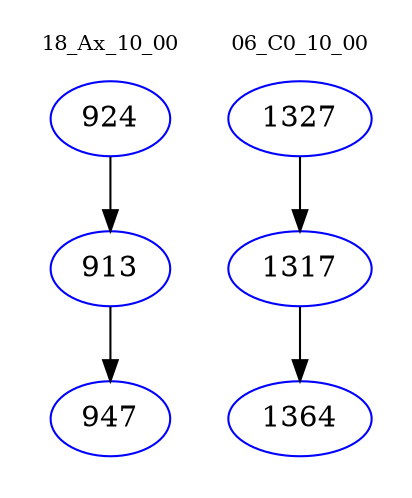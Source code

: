 digraph{
subgraph cluster_0 {
color = white
label = "18_Ax_10_00";
fontsize=10;
T0_924 [label="924", color="blue"]
T0_924 -> T0_913 [color="black"]
T0_913 [label="913", color="blue"]
T0_913 -> T0_947 [color="black"]
T0_947 [label="947", color="blue"]
}
subgraph cluster_1 {
color = white
label = "06_C0_10_00";
fontsize=10;
T1_1327 [label="1327", color="blue"]
T1_1327 -> T1_1317 [color="black"]
T1_1317 [label="1317", color="blue"]
T1_1317 -> T1_1364 [color="black"]
T1_1364 [label="1364", color="blue"]
}
}
